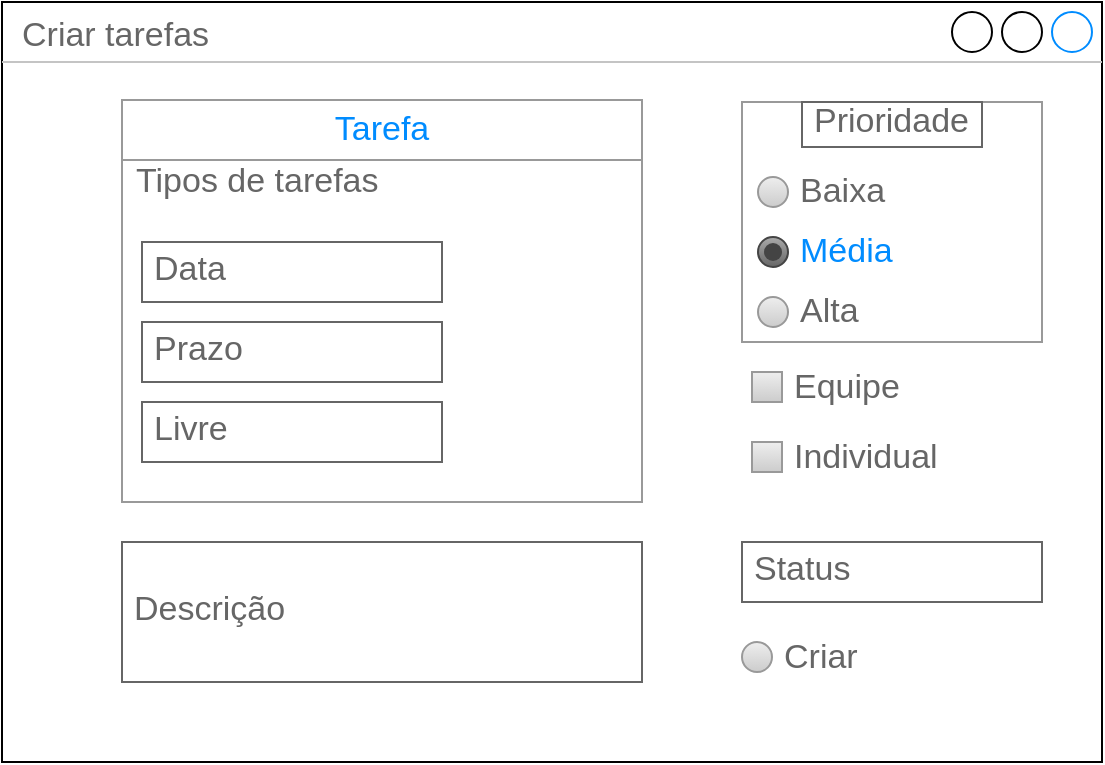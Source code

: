 <mxfile version="24.2.5" type="device">
  <diagram id="UjIiidSru0Sk_bVTeNwI" name="Página-1">
    <mxGraphModel dx="1434" dy="780" grid="1" gridSize="10" guides="1" tooltips="1" connect="1" arrows="1" fold="1" page="1" pageScale="1" pageWidth="827" pageHeight="1169" math="0" shadow="0">
      <root>
        <mxCell id="0" />
        <mxCell id="1" parent="0" />
        <mxCell id="6tM928g4U8AIfsIZGoSZ-1" value="Criar tarefas" style="strokeWidth=1;shadow=0;dashed=0;align=center;html=1;shape=mxgraph.mockup.containers.window;align=left;verticalAlign=top;spacingLeft=8;strokeColor2=#008cff;strokeColor3=#c4c4c4;fontColor=#666666;mainText=;fontSize=17;labelBackgroundColor=none;whiteSpace=wrap;" vertex="1" parent="1">
          <mxGeometry x="140" y="210" width="550" height="380" as="geometry" />
        </mxCell>
        <mxCell id="6tM928g4U8AIfsIZGoSZ-9" value="" style="strokeWidth=1;shadow=0;dashed=0;align=center;html=1;shape=mxgraph.mockup.forms.rrect;rSize=0;strokeColor=#999999;fillColor=#ffffff;recursiveResize=0;" vertex="1" parent="1">
          <mxGeometry x="510" y="260" width="150" height="120" as="geometry" />
        </mxCell>
        <mxCell id="6tM928g4U8AIfsIZGoSZ-11" value="Baixa" style="shape=ellipse;rSize=0;fillColor=#eeeeee;strokeColor=#999999;gradientColor=#cccccc;html=1;align=left;spacingLeft=4;fontSize=17;fontColor=#666666;labelPosition=right;" vertex="1" parent="6tM928g4U8AIfsIZGoSZ-9">
          <mxGeometry x="8" y="37.5" width="15" height="15" as="geometry" />
        </mxCell>
        <mxCell id="6tM928g4U8AIfsIZGoSZ-12" value="Média" style="shape=ellipse;rSize=0;fillColor=#aaaaaa;strokeColor=#444444;gradientColor=#666666;html=1;align=left;spacingLeft=4;fontSize=17;fontColor=#008cff;labelPosition=right;" vertex="1" parent="6tM928g4U8AIfsIZGoSZ-9">
          <mxGeometry x="8" y="67.5" width="15" height="15" as="geometry" />
        </mxCell>
        <mxCell id="6tM928g4U8AIfsIZGoSZ-13" value="" style="shape=ellipse;fillColor=#444444;strokeColor=none;html=1;" vertex="1" parent="6tM928g4U8AIfsIZGoSZ-12">
          <mxGeometry x="3" y="3" width="9" height="9" as="geometry" />
        </mxCell>
        <mxCell id="6tM928g4U8AIfsIZGoSZ-14" value="Alta" style="shape=ellipse;rSize=0;fillColor=#eeeeee;strokeColor=#999999;gradientColor=#cccccc;html=1;align=left;spacingLeft=4;fontSize=17;fontColor=#666666;labelPosition=right;" vertex="1" parent="6tM928g4U8AIfsIZGoSZ-9">
          <mxGeometry x="8" y="97.5" width="15" height="15" as="geometry" />
        </mxCell>
        <mxCell id="6tM928g4U8AIfsIZGoSZ-15" value="Prioridade" style="strokeWidth=1;shadow=0;dashed=0;align=center;html=1;shape=mxgraph.mockup.text.textBox;fontColor=#666666;align=left;fontSize=17;spacingLeft=4;spacingTop=-3;whiteSpace=wrap;strokeColor=#666666;mainText=" vertex="1" parent="6tM928g4U8AIfsIZGoSZ-9">
          <mxGeometry x="30" width="90" height="22.5" as="geometry" />
        </mxCell>
        <mxCell id="6tM928g4U8AIfsIZGoSZ-16" value="" style="strokeWidth=1;shadow=0;dashed=0;align=center;html=1;shape=mxgraph.mockup.forms.rrect;rSize=0;strokeColor=#999999;fillColor=#ffffff;" vertex="1" parent="1">
          <mxGeometry x="200" y="260" width="260" height="200" as="geometry" />
        </mxCell>
        <mxCell id="6tM928g4U8AIfsIZGoSZ-17" value="Tarefa" style="strokeWidth=1;shadow=0;dashed=0;align=center;html=1;shape=mxgraph.mockup.forms.rrect;rSize=0;strokeColor=#999999;fontColor=#008cff;fontSize=17;fillColor=#ffffff;resizeWidth=1;whiteSpace=wrap;" vertex="1" parent="6tM928g4U8AIfsIZGoSZ-16">
          <mxGeometry width="260" height="30" relative="1" as="geometry">
            <mxPoint y="-1" as="offset" />
          </mxGeometry>
        </mxCell>
        <mxCell id="6tM928g4U8AIfsIZGoSZ-18" value="Tipos de tarefas" style="strokeWidth=1;shadow=0;dashed=0;align=center;html=1;shape=mxgraph.mockup.forms.anchor;fontSize=17;fontColor=#666666;align=left;spacingLeft=5;resizeWidth=1;whiteSpace=wrap;" vertex="1" parent="6tM928g4U8AIfsIZGoSZ-16">
          <mxGeometry width="260" height="20" relative="1" as="geometry">
            <mxPoint y="30" as="offset" />
          </mxGeometry>
        </mxCell>
        <mxCell id="6tM928g4U8AIfsIZGoSZ-19" value="" style="strokeWidth=1;shadow=0;dashed=0;align=center;html=1;shape=mxgraph.mockup.forms.anchor;fontSize=17;fontColor=#666666;align=left;spacingLeft=5;resizeWidth=1;whiteSpace=wrap;" vertex="1" parent="6tM928g4U8AIfsIZGoSZ-16">
          <mxGeometry width="260" height="20" relative="1" as="geometry">
            <mxPoint y="50" as="offset" />
          </mxGeometry>
        </mxCell>
        <mxCell id="6tM928g4U8AIfsIZGoSZ-21" value="" style="strokeWidth=1;shadow=0;dashed=0;align=center;html=1;shape=mxgraph.mockup.forms.anchor;fontSize=17;fontColor=#666666;align=left;spacingLeft=5;resizeWidth=1;whiteSpace=wrap;" vertex="1" parent="6tM928g4U8AIfsIZGoSZ-16">
          <mxGeometry width="260" height="20" relative="1" as="geometry">
            <mxPoint y="90" as="offset" />
          </mxGeometry>
        </mxCell>
        <mxCell id="6tM928g4U8AIfsIZGoSZ-25" value="Data" style="strokeWidth=1;shadow=0;dashed=0;align=center;html=1;shape=mxgraph.mockup.text.textBox;fontColor=#666666;align=left;fontSize=17;spacingLeft=4;spacingTop=-3;whiteSpace=wrap;strokeColor=#666666;mainText=" vertex="1" parent="6tM928g4U8AIfsIZGoSZ-16">
          <mxGeometry x="10" y="70" width="150" height="30" as="geometry" />
        </mxCell>
        <mxCell id="6tM928g4U8AIfsIZGoSZ-26" value="Prazo" style="strokeWidth=1;shadow=0;dashed=0;align=center;html=1;shape=mxgraph.mockup.text.textBox;fontColor=#666666;align=left;fontSize=17;spacingLeft=4;spacingTop=-3;whiteSpace=wrap;strokeColor=#666666;mainText=" vertex="1" parent="6tM928g4U8AIfsIZGoSZ-16">
          <mxGeometry x="10" y="110" width="150" height="30" as="geometry" />
        </mxCell>
        <mxCell id="6tM928g4U8AIfsIZGoSZ-27" value="Livre" style="strokeWidth=1;shadow=0;dashed=0;align=center;html=1;shape=mxgraph.mockup.text.textBox;fontColor=#666666;align=left;fontSize=17;spacingLeft=4;spacingTop=-3;whiteSpace=wrap;strokeColor=#666666;mainText=" vertex="1" parent="6tM928g4U8AIfsIZGoSZ-16">
          <mxGeometry x="10" y="150" width="150" height="30" as="geometry" />
        </mxCell>
        <mxCell id="6tM928g4U8AIfsIZGoSZ-28" value="Descrição" style="strokeWidth=1;shadow=0;dashed=0;align=center;html=1;shape=mxgraph.mockup.text.textBox;fontColor=#666666;align=left;fontSize=17;spacingLeft=4;spacingTop=-3;whiteSpace=wrap;strokeColor=#666666;mainText=" vertex="1" parent="1">
          <mxGeometry x="200" y="480" width="260" height="70" as="geometry" />
        </mxCell>
        <mxCell id="6tM928g4U8AIfsIZGoSZ-29" value="Status" style="strokeWidth=1;shadow=0;dashed=0;align=center;html=1;shape=mxgraph.mockup.text.textBox;fontColor=#666666;align=left;fontSize=17;spacingLeft=4;spacingTop=-3;whiteSpace=wrap;strokeColor=#666666;mainText=" vertex="1" parent="1">
          <mxGeometry x="510" y="480" width="150" height="30" as="geometry" />
        </mxCell>
        <mxCell id="6tM928g4U8AIfsIZGoSZ-30" value="Equipe" style="strokeWidth=1;shadow=0;dashed=0;align=center;html=1;shape=mxgraph.mockup.forms.rrect;rSize=0;fillColor=#eeeeee;strokeColor=#999999;gradientColor=#cccccc;align=left;spacingLeft=4;fontSize=17;fontColor=#666666;labelPosition=right;" vertex="1" parent="1">
          <mxGeometry x="515" y="395" width="15" height="15" as="geometry" />
        </mxCell>
        <mxCell id="6tM928g4U8AIfsIZGoSZ-31" value="Individual" style="strokeWidth=1;shadow=0;dashed=0;align=center;html=1;shape=mxgraph.mockup.forms.rrect;rSize=0;fillColor=#eeeeee;strokeColor=#999999;gradientColor=#cccccc;align=left;spacingLeft=4;fontSize=17;fontColor=#666666;labelPosition=right;" vertex="1" parent="1">
          <mxGeometry x="515" y="430" width="15" height="15" as="geometry" />
        </mxCell>
        <mxCell id="6tM928g4U8AIfsIZGoSZ-35" value="Criar" style="shape=ellipse;fillColor=#eeeeee;strokeColor=#999999;gradientColor=#cccccc;html=1;align=left;spacingLeft=4;fontSize=17;fontColor=#666666;labelPosition=right;shadow=0;" vertex="1" parent="1">
          <mxGeometry x="510" y="530" width="15" height="15" as="geometry" />
        </mxCell>
      </root>
    </mxGraphModel>
  </diagram>
</mxfile>
